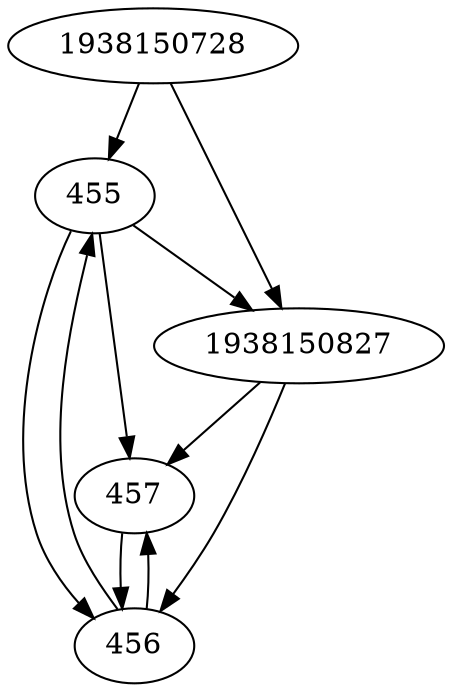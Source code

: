 strict digraph  {
455;
1938150728;
457;
456;
1938150827;
455 -> 456;
455 -> 1938150827;
455 -> 457;
1938150728 -> 1938150827;
1938150728 -> 455;
457 -> 456;
456 -> 457;
456 -> 455;
1938150827 -> 456;
1938150827 -> 457;
}
